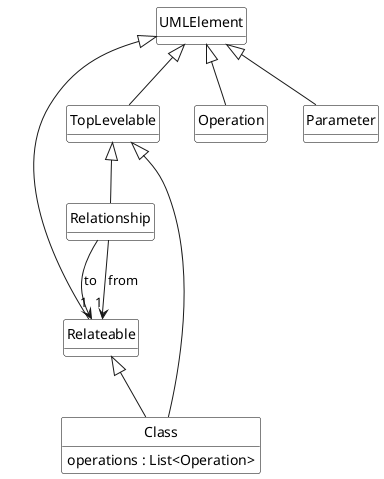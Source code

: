 @startuml
class UMLElement 
class Class {
    operations : List<Operation>
}

class Relationship {
    
}

Relationship --> "1" Relateable : from
Relationship --> "1" Relateable : to 

UMLElement <|-- Relateable 
UMLElement <|-- TopLevelable
UMLElement <|-- Operation 
UMLElement <|-- Parameter 
TopLevelable <|-- Relationship
Relateable <|-- Class 
TopLevelable <|-- Class 

hide class circle
hide class methods 
hide enum methods 


skinparam class {
    BackgroundColor White
    ArrowColor Black
    BorderColor Black
}
@enduml 